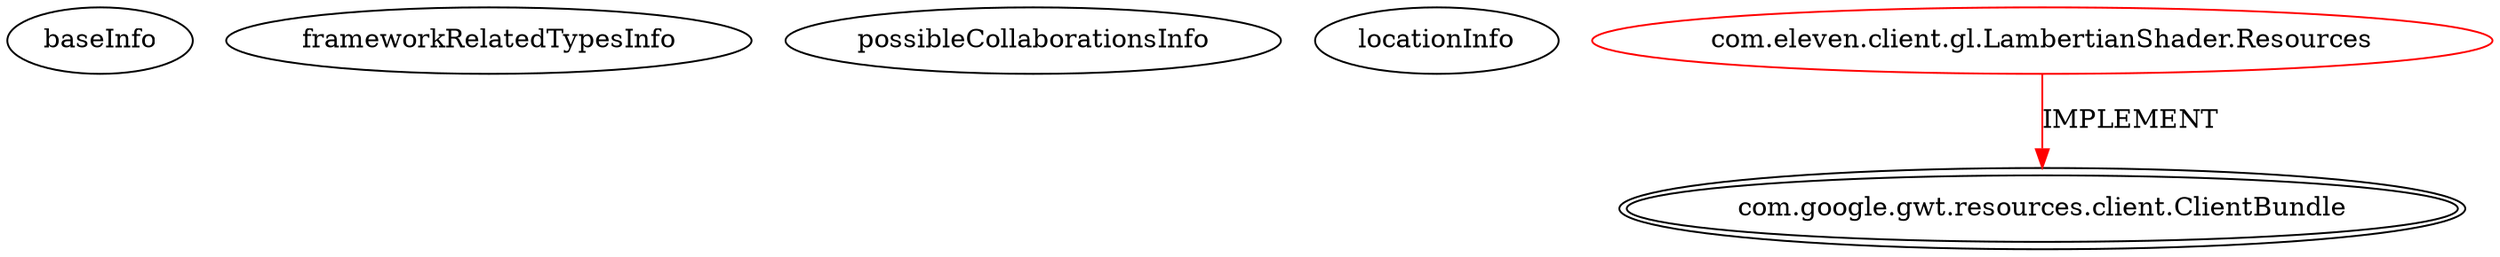 digraph {
baseInfo[graphId=4311,category="extension_graph",isAnonymous=false,possibleRelation=false]
frameworkRelatedTypesInfo[0="com.google.gwt.resources.client.ClientBundle"]
possibleCollaborationsInfo[]
locationInfo[projectName="pkamenarsky-ocean",filePath="/pkamenarsky-ocean/ocean-master/src/com/eleven/client/gl/LambertianShader.java",contextSignature="Resources",graphId="4311"]
0[label="com.eleven.client.gl.LambertianShader.Resources",vertexType="ROOT_CLIENT_CLASS_DECLARATION",isFrameworkType=false,color=red]
1[label="com.google.gwt.resources.client.ClientBundle",vertexType="FRAMEWORK_INTERFACE_TYPE",isFrameworkType=true,peripheries=2]
0->1[label="IMPLEMENT",color=red]
}
